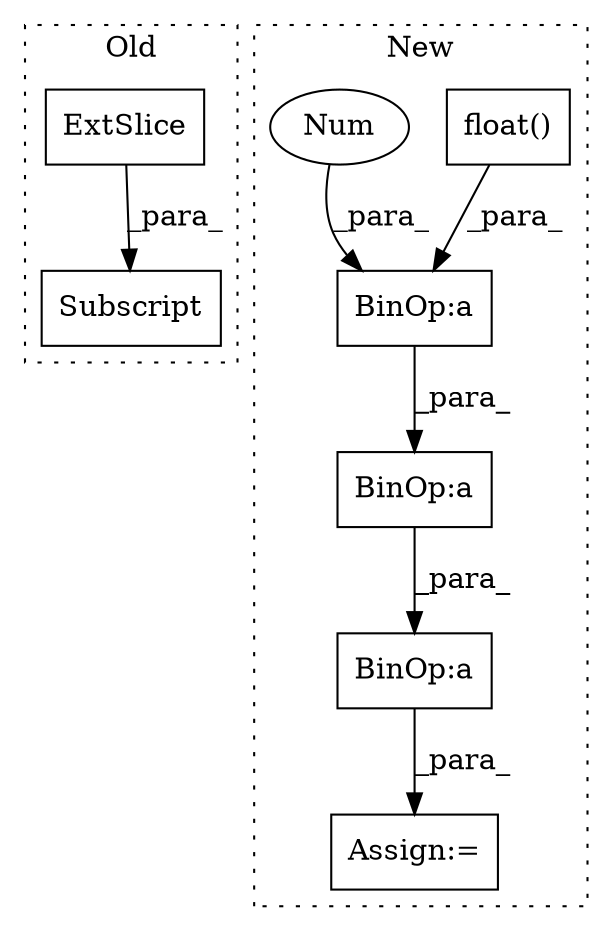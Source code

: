 digraph G {
subgraph cluster0 {
1 [label="ExtSlice" a="85" s="6671" l="17" shape="box"];
3 [label="Subscript" a="63" s="6671,0" l="26,0" shape="box"];
label = "Old";
style="dotted";
}
subgraph cluster1 {
2 [label="float()" a="75" s="6283" l="16" shape="box"];
4 [label="Assign:=" a="68" s="7102" l="3" shape="box"];
5 [label="BinOp:a" a="82" s="7113" l="3" shape="box"];
6 [label="BinOp:a" a="82" s="6280" l="3" shape="box"];
7 [label="Num" a="76" s="6277" l="3" shape="ellipse"];
8 [label="BinOp:a" a="82" s="6274" l="3" shape="box"];
label = "New";
style="dotted";
}
1 -> 3 [label="_para_"];
2 -> 6 [label="_para_"];
5 -> 4 [label="_para_"];
6 -> 8 [label="_para_"];
7 -> 6 [label="_para_"];
8 -> 5 [label="_para_"];
}